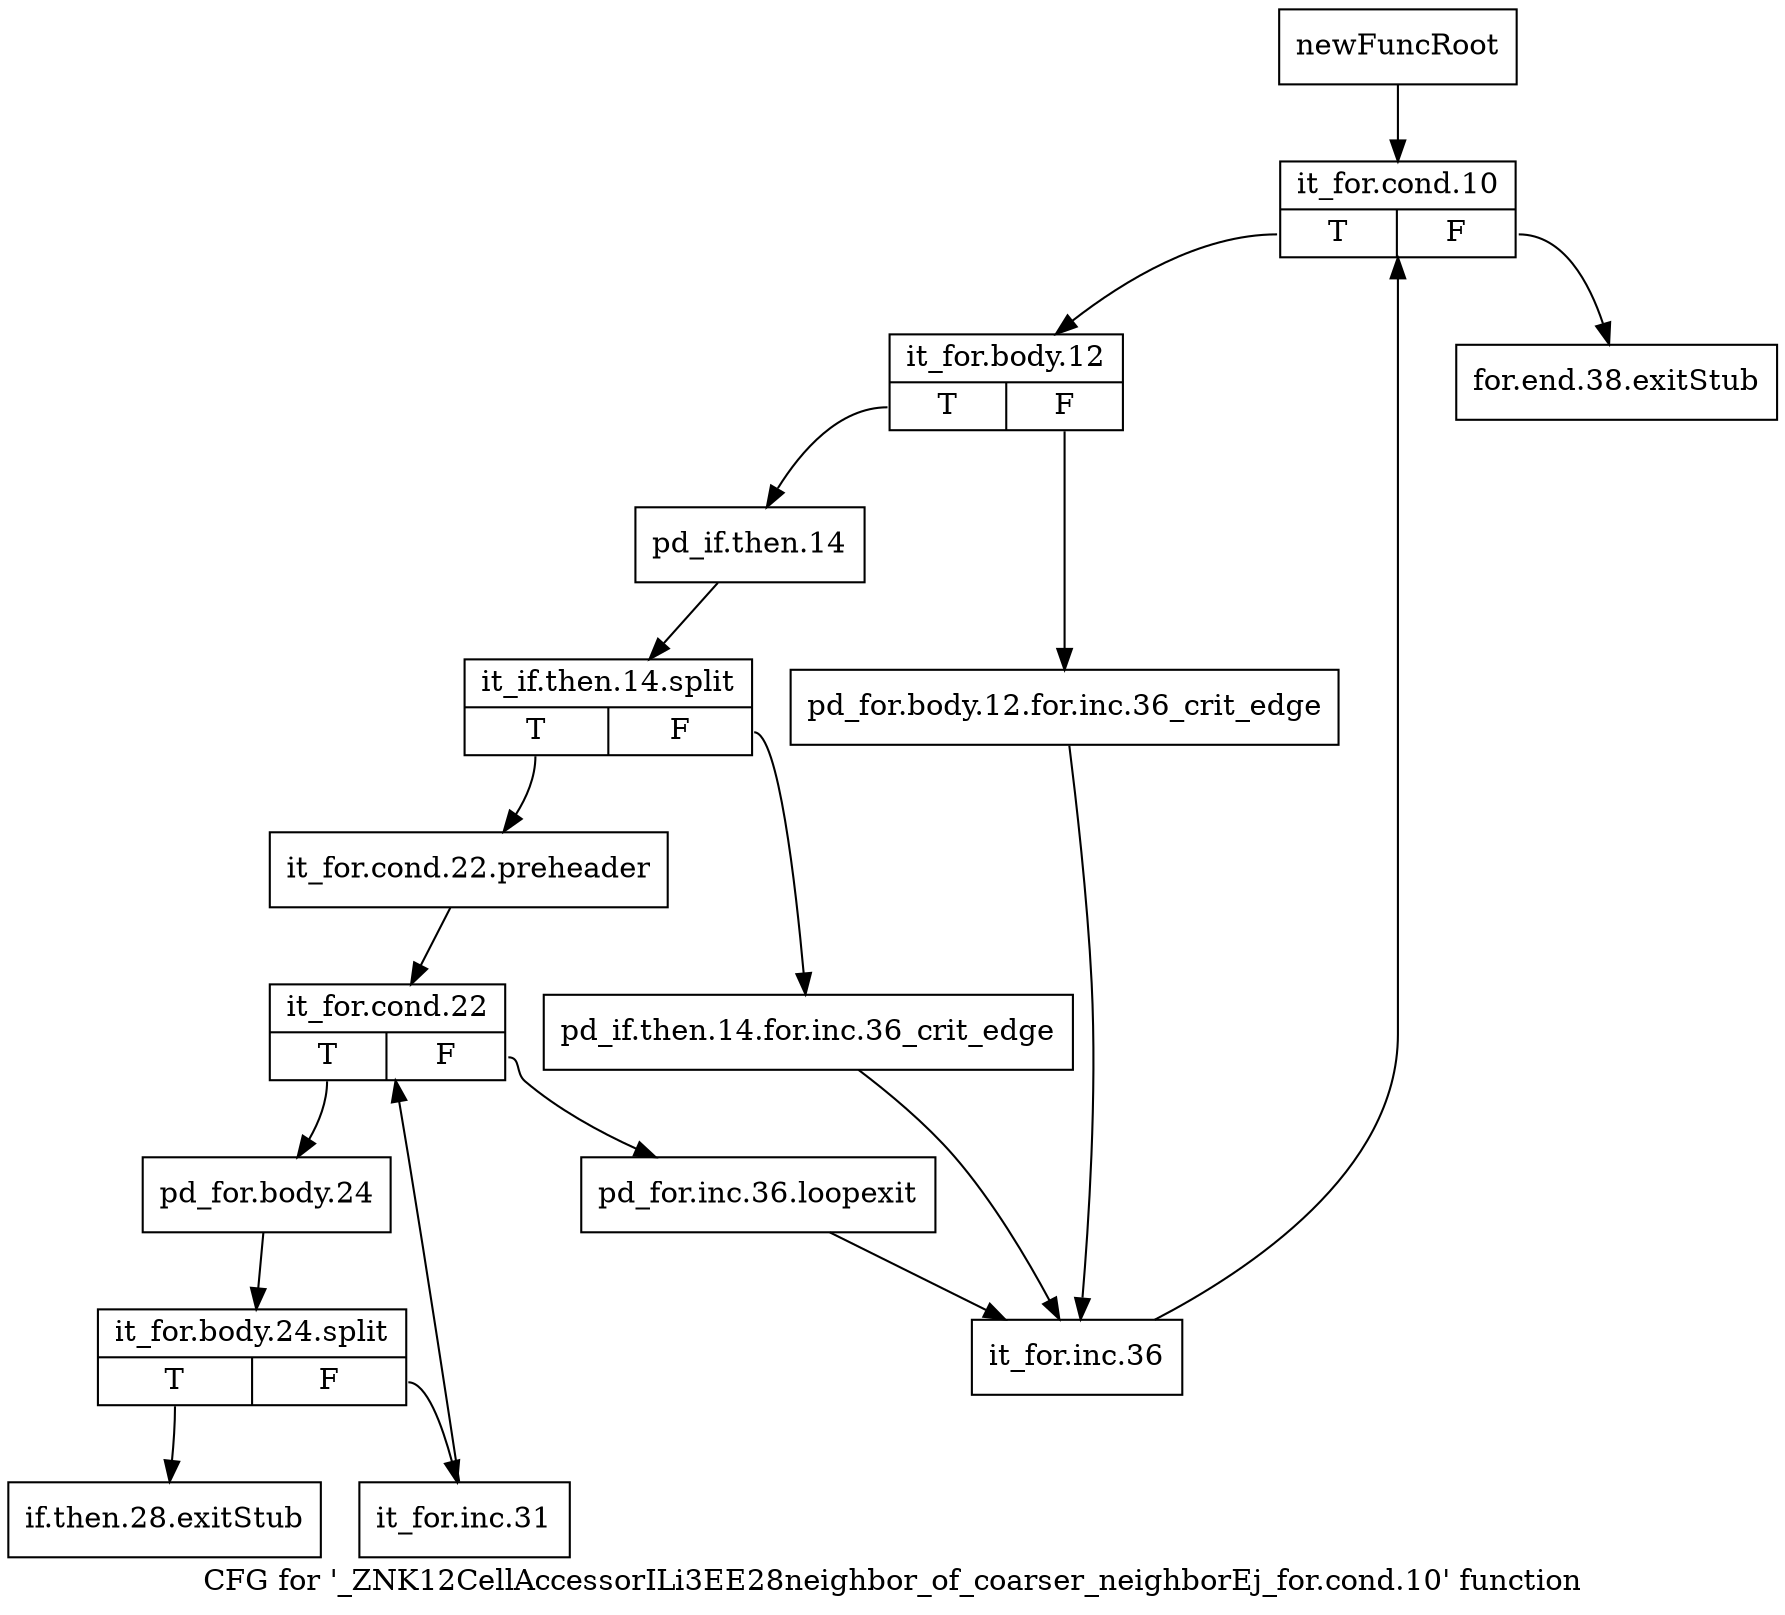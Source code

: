 digraph "CFG for '_ZNK12CellAccessorILi3EE28neighbor_of_coarser_neighborEj_for.cond.10' function" {
	label="CFG for '_ZNK12CellAccessorILi3EE28neighbor_of_coarser_neighborEj_for.cond.10' function";

	Node0x98e61c0 [shape=record,label="{newFuncRoot}"];
	Node0x98e61c0 -> Node0x98e62b0;
	Node0x98e6210 [shape=record,label="{for.end.38.exitStub}"];
	Node0x98e6260 [shape=record,label="{if.then.28.exitStub}"];
	Node0x98e62b0 [shape=record,label="{it_for.cond.10|{<s0>T|<s1>F}}"];
	Node0x98e62b0:s0 -> Node0x98e6300;
	Node0x98e62b0:s1 -> Node0x98e6210;
	Node0x98e6300 [shape=record,label="{it_for.body.12|{<s0>T|<s1>F}}"];
	Node0x98e6300:s0 -> Node0x98e63a0;
	Node0x98e6300:s1 -> Node0x98e6350;
	Node0x98e6350 [shape=record,label="{pd_for.body.12.for.inc.36_crit_edge}"];
	Node0x98e6350 -> Node0x98e6530;
	Node0x98e63a0 [shape=record,label="{pd_if.then.14}"];
	Node0x98e63a0 -> Node0xbc9e490;
	Node0xbc9e490 [shape=record,label="{it_if.then.14.split|{<s0>T|<s1>F}}"];
	Node0xbc9e490:s0 -> Node0x98e6440;
	Node0xbc9e490:s1 -> Node0x98e63f0;
	Node0x98e63f0 [shape=record,label="{pd_if.then.14.for.inc.36_crit_edge}"];
	Node0x98e63f0 -> Node0x98e6530;
	Node0x98e6440 [shape=record,label="{it_for.cond.22.preheader}"];
	Node0x98e6440 -> Node0x98e6490;
	Node0x98e6490 [shape=record,label="{it_for.cond.22|{<s0>T|<s1>F}}"];
	Node0x98e6490:s0 -> Node0x98e6580;
	Node0x98e6490:s1 -> Node0x98e64e0;
	Node0x98e64e0 [shape=record,label="{pd_for.inc.36.loopexit}"];
	Node0x98e64e0 -> Node0x98e6530;
	Node0x98e6530 [shape=record,label="{it_for.inc.36}"];
	Node0x98e6530 -> Node0x98e62b0;
	Node0x98e6580 [shape=record,label="{pd_for.body.24}"];
	Node0x98e6580 -> Node0xbc9e260;
	Node0xbc9e260 [shape=record,label="{it_for.body.24.split|{<s0>T|<s1>F}}"];
	Node0xbc9e260:s0 -> Node0x98e6260;
	Node0xbc9e260:s1 -> Node0x98e65d0;
	Node0x98e65d0 [shape=record,label="{it_for.inc.31}"];
	Node0x98e65d0 -> Node0x98e6490;
}

